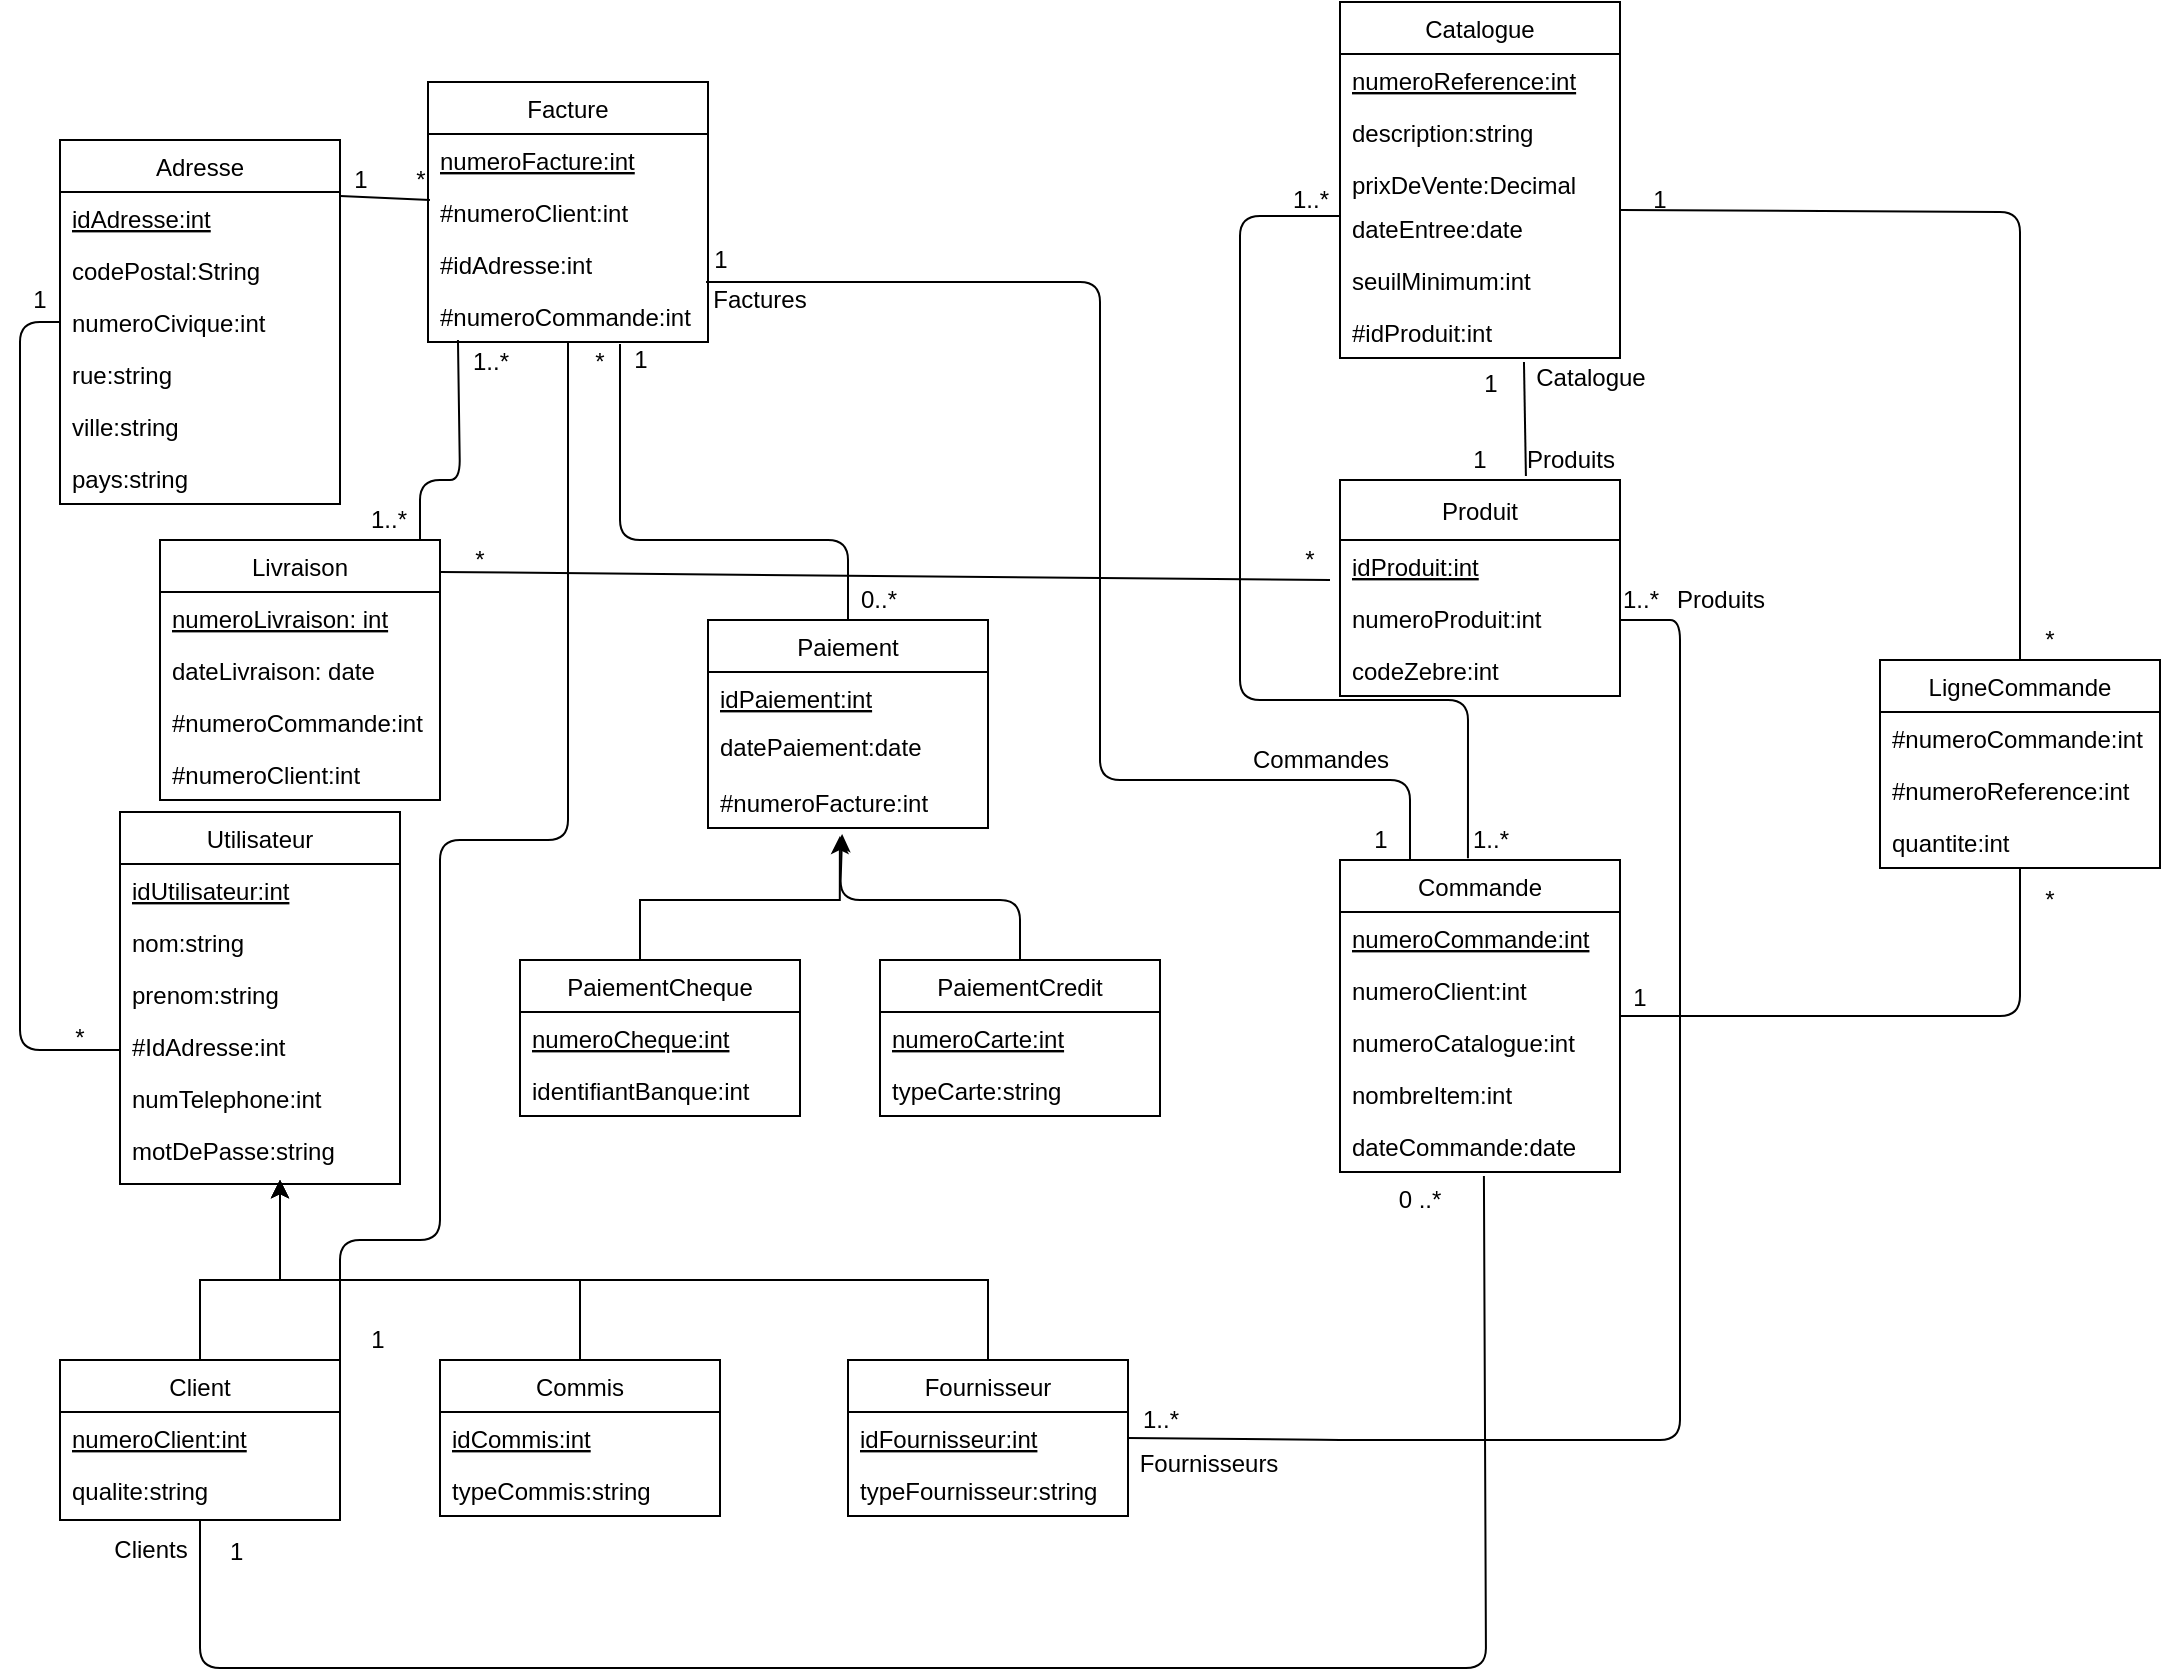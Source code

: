 <mxfile version="13.8.6" type="github">
  <diagram id="-WFBGnnnWQgzMK7iKfiB" name="Page-1">
    <mxGraphModel dx="1865" dy="1721" grid="1" gridSize="10" guides="1" tooltips="1" connect="1" arrows="1" fold="1" page="1" pageScale="1" pageWidth="827" pageHeight="1169" math="0" shadow="0">
      <root>
        <mxCell id="0" />
        <mxCell id="1" parent="0" />
        <mxCell id="ofwU16_Ynwj9aSMwzhrP-48" style="edgeStyle=orthogonalEdgeStyle;rounded=0;orthogonalLoop=1;jettySize=auto;html=1;" parent="1" source="ofwU16_Ynwj9aSMwzhrP-7" edge="1">
          <mxGeometry relative="1" as="geometry">
            <mxPoint x="130" y="400" as="targetPoint" />
            <Array as="points">
              <mxPoint x="90" y="450" />
              <mxPoint x="130" y="450" />
            </Array>
          </mxGeometry>
        </mxCell>
        <mxCell id="ofwU16_Ynwj9aSMwzhrP-7" value="Client" style="swimlane;fontStyle=0;childLayout=stackLayout;horizontal=1;startSize=26;fillColor=none;horizontalStack=0;resizeParent=1;resizeParentMax=0;resizeLast=0;collapsible=1;marginBottom=0;" parent="1" vertex="1">
          <mxGeometry x="20" y="490" width="140" height="80" as="geometry" />
        </mxCell>
        <mxCell id="ofwU16_Ynwj9aSMwzhrP-8" value="numeroClient:int" style="text;strokeColor=none;fillColor=none;align=left;verticalAlign=top;spacingLeft=4;spacingRight=4;overflow=hidden;rotatable=0;points=[[0,0.5],[1,0.5]];portConstraint=eastwest;fontStyle=4" parent="ofwU16_Ynwj9aSMwzhrP-7" vertex="1">
          <mxGeometry y="26" width="140" height="26" as="geometry" />
        </mxCell>
        <mxCell id="ofwU16_Ynwj9aSMwzhrP-9" value="qualite:string" style="text;strokeColor=none;fillColor=none;align=left;verticalAlign=top;spacingLeft=4;spacingRight=4;overflow=hidden;rotatable=0;points=[[0,0.5],[1,0.5]];portConstraint=eastwest;" parent="ofwU16_Ynwj9aSMwzhrP-7" vertex="1">
          <mxGeometry y="52" width="140" height="28" as="geometry" />
        </mxCell>
        <mxCell id="ofwU16_Ynwj9aSMwzhrP-49" style="edgeStyle=orthogonalEdgeStyle;rounded=0;orthogonalLoop=1;jettySize=auto;html=1;" parent="1" edge="1">
          <mxGeometry relative="1" as="geometry">
            <mxPoint x="130" y="400" as="targetPoint" />
            <mxPoint x="300" y="450" as="sourcePoint" />
            <Array as="points">
              <mxPoint x="300" y="450" />
              <mxPoint x="130" y="450" />
            </Array>
          </mxGeometry>
        </mxCell>
        <mxCell id="ofwU16_Ynwj9aSMwzhrP-50" style="edgeStyle=orthogonalEdgeStyle;rounded=0;orthogonalLoop=1;jettySize=auto;html=1;" parent="1" source="ofwU16_Ynwj9aSMwzhrP-44" edge="1">
          <mxGeometry relative="1" as="geometry">
            <mxPoint x="130" y="400" as="targetPoint" />
            <Array as="points">
              <mxPoint x="484" y="450" />
              <mxPoint x="130" y="450" />
            </Array>
          </mxGeometry>
        </mxCell>
        <mxCell id="ofwU16_Ynwj9aSMwzhrP-15" value="Commande" style="swimlane;fontStyle=0;childLayout=stackLayout;horizontal=1;startSize=26;fillColor=none;horizontalStack=0;resizeParent=1;resizeParentMax=0;resizeLast=0;collapsible=1;marginBottom=0;" parent="1" vertex="1">
          <mxGeometry x="660" y="240" width="140" height="156" as="geometry">
            <mxRectangle x="660" y="240" width="90" height="26" as="alternateBounds" />
          </mxGeometry>
        </mxCell>
        <mxCell id="ofwU16_Ynwj9aSMwzhrP-17" value="numeroCommande:int" style="text;strokeColor=none;fillColor=none;align=left;verticalAlign=top;spacingLeft=4;spacingRight=4;overflow=hidden;rotatable=0;points=[[0,0.5],[1,0.5]];portConstraint=eastwest;fontStyle=4" parent="ofwU16_Ynwj9aSMwzhrP-15" vertex="1">
          <mxGeometry y="26" width="140" height="26" as="geometry" />
        </mxCell>
        <mxCell id="ofwU16_Ynwj9aSMwzhrP-16" value="numeroClient:int" style="text;strokeColor=none;fillColor=none;align=left;verticalAlign=top;spacingLeft=4;spacingRight=4;overflow=hidden;rotatable=0;points=[[0,0.5],[1,0.5]];portConstraint=eastwest;" parent="ofwU16_Ynwj9aSMwzhrP-15" vertex="1">
          <mxGeometry y="52" width="140" height="26" as="geometry" />
        </mxCell>
        <mxCell id="ofwU16_Ynwj9aSMwzhrP-18" value="numeroCatalogue:int" style="text;strokeColor=none;fillColor=none;align=left;verticalAlign=top;spacingLeft=4;spacingRight=4;overflow=hidden;rotatable=0;points=[[0,0.5],[1,0.5]];portConstraint=eastwest;" parent="ofwU16_Ynwj9aSMwzhrP-15" vertex="1">
          <mxGeometry y="78" width="140" height="26" as="geometry" />
        </mxCell>
        <mxCell id="Gr1agtvY7iYHn9DsY6er-18" value="nombreItem:int" style="text;strokeColor=none;fillColor=none;align=left;verticalAlign=top;spacingLeft=4;spacingRight=4;overflow=hidden;rotatable=0;points=[[0,0.5],[1,0.5]];portConstraint=eastwest;" parent="ofwU16_Ynwj9aSMwzhrP-15" vertex="1">
          <mxGeometry y="104" width="140" height="26" as="geometry" />
        </mxCell>
        <mxCell id="Gr1agtvY7iYHn9DsY6er-20" value="dateCommande:date" style="text;strokeColor=none;fillColor=none;align=left;verticalAlign=top;spacingLeft=4;spacingRight=4;overflow=hidden;rotatable=0;points=[[0,0.5],[1,0.5]];portConstraint=eastwest;" parent="ofwU16_Ynwj9aSMwzhrP-15" vertex="1">
          <mxGeometry y="130" width="140" height="26" as="geometry" />
        </mxCell>
        <mxCell id="ofwU16_Ynwj9aSMwzhrP-64" value="Paiement" style="swimlane;fontStyle=0;childLayout=stackLayout;horizontal=1;startSize=26;fillColor=none;horizontalStack=0;resizeParent=1;resizeParentMax=0;resizeLast=0;collapsible=1;marginBottom=0;" parent="1" vertex="1">
          <mxGeometry x="344" y="120" width="140" height="104" as="geometry" />
        </mxCell>
        <mxCell id="ofwU16_Ynwj9aSMwzhrP-66" value="idPaiement:int" style="text;strokeColor=none;fillColor=none;align=left;verticalAlign=top;spacingLeft=4;spacingRight=4;overflow=hidden;rotatable=0;points=[[0,0.5],[1,0.5]];portConstraint=eastwest;fontStyle=4" parent="ofwU16_Ynwj9aSMwzhrP-64" vertex="1">
          <mxGeometry y="26" width="140" height="24" as="geometry" />
        </mxCell>
        <mxCell id="ofwU16_Ynwj9aSMwzhrP-65" value="datePaiement:date" style="text;strokeColor=none;fillColor=none;align=left;verticalAlign=top;spacingLeft=4;spacingRight=4;overflow=hidden;rotatable=0;points=[[0,0.5],[1,0.5]];portConstraint=eastwest;" parent="ofwU16_Ynwj9aSMwzhrP-64" vertex="1">
          <mxGeometry y="50" width="140" height="28" as="geometry" />
        </mxCell>
        <mxCell id="ofwU16_Ynwj9aSMwzhrP-67" value="#numeroFacture:int" style="text;strokeColor=none;fillColor=none;align=left;verticalAlign=top;spacingLeft=4;spacingRight=4;overflow=hidden;rotatable=0;points=[[0,0.5],[1,0.5]];portConstraint=eastwest;" parent="ofwU16_Ynwj9aSMwzhrP-64" vertex="1">
          <mxGeometry y="78" width="140" height="26" as="geometry" />
        </mxCell>
        <mxCell id="ofwU16_Ynwj9aSMwzhrP-101" value="PaiementCredit" style="swimlane;fontStyle=0;childLayout=stackLayout;horizontal=1;startSize=26;fillColor=none;horizontalStack=0;resizeParent=1;resizeParentMax=0;resizeLast=0;collapsible=1;marginBottom=0;" parent="1" vertex="1">
          <mxGeometry x="430" y="290" width="140" height="78" as="geometry" />
        </mxCell>
        <mxCell id="ofwU16_Ynwj9aSMwzhrP-103" value="numeroCarte:int" style="text;strokeColor=none;fillColor=none;align=left;verticalAlign=top;spacingLeft=4;spacingRight=4;overflow=hidden;rotatable=0;points=[[0,0.5],[1,0.5]];portConstraint=eastwest;fontStyle=4" parent="ofwU16_Ynwj9aSMwzhrP-101" vertex="1">
          <mxGeometry y="26" width="140" height="26" as="geometry" />
        </mxCell>
        <mxCell id="ofwU16_Ynwj9aSMwzhrP-102" value="typeCarte:string" style="text;strokeColor=none;fillColor=none;align=left;verticalAlign=top;spacingLeft=4;spacingRight=4;overflow=hidden;rotatable=0;points=[[0,0.5],[1,0.5]];portConstraint=eastwest;" parent="ofwU16_Ynwj9aSMwzhrP-101" vertex="1">
          <mxGeometry y="52" width="140" height="26" as="geometry" />
        </mxCell>
        <mxCell id="ofwU16_Ynwj9aSMwzhrP-105" style="edgeStyle=orthogonalEdgeStyle;rounded=0;orthogonalLoop=1;jettySize=auto;html=1;entryX=0.471;entryY=1.154;entryDx=0;entryDy=0;entryPerimeter=0;" parent="1" source="ofwU16_Ynwj9aSMwzhrP-97" target="ofwU16_Ynwj9aSMwzhrP-67" edge="1">
          <mxGeometry relative="1" as="geometry">
            <mxPoint x="410" y="250" as="targetPoint" />
            <Array as="points">
              <mxPoint x="310" y="260" />
              <mxPoint x="410" y="260" />
            </Array>
          </mxGeometry>
        </mxCell>
        <mxCell id="ofwU16_Ynwj9aSMwzhrP-97" value="PaiementCheque" style="swimlane;fontStyle=0;childLayout=stackLayout;horizontal=1;startSize=26;fillColor=none;horizontalStack=0;resizeParent=1;resizeParentMax=0;resizeLast=0;collapsible=1;marginBottom=0;" parent="1" vertex="1">
          <mxGeometry x="250" y="290" width="140" height="78" as="geometry" />
        </mxCell>
        <mxCell id="ofwU16_Ynwj9aSMwzhrP-98" value="numeroCheque:int" style="text;strokeColor=none;fillColor=none;align=left;verticalAlign=top;spacingLeft=4;spacingRight=4;overflow=hidden;rotatable=0;points=[[0,0.5],[1,0.5]];portConstraint=eastwest;fontStyle=4" parent="ofwU16_Ynwj9aSMwzhrP-97" vertex="1">
          <mxGeometry y="26" width="140" height="26" as="geometry" />
        </mxCell>
        <mxCell id="ofwU16_Ynwj9aSMwzhrP-99" value="identifiantBanque:int" style="text;strokeColor=none;fillColor=none;align=left;verticalAlign=top;spacingLeft=4;spacingRight=4;overflow=hidden;rotatable=0;points=[[0,0.5],[1,0.5]];portConstraint=eastwest;" parent="ofwU16_Ynwj9aSMwzhrP-97" vertex="1">
          <mxGeometry y="52" width="140" height="26" as="geometry" />
        </mxCell>
        <mxCell id="ofwU16_Ynwj9aSMwzhrP-56" value="Produit" style="swimlane;fontStyle=0;childLayout=stackLayout;horizontal=1;startSize=30;fillColor=none;horizontalStack=0;resizeParent=1;resizeParentMax=0;resizeLast=0;collapsible=1;marginBottom=0;" parent="1" vertex="1">
          <mxGeometry x="660" y="50" width="140" height="108" as="geometry" />
        </mxCell>
        <mxCell id="ofwU16_Ynwj9aSMwzhrP-57" value="idProduit:int" style="text;strokeColor=none;fillColor=none;align=left;verticalAlign=top;spacingLeft=4;spacingRight=4;overflow=hidden;rotatable=0;points=[[0,0.5],[1,0.5]];portConstraint=eastwest;fontStyle=4" parent="ofwU16_Ynwj9aSMwzhrP-56" vertex="1">
          <mxGeometry y="30" width="140" height="26" as="geometry" />
        </mxCell>
        <mxCell id="o2LuCOTV2BeypVongOD1-28" value="numeroProduit:int" style="text;strokeColor=none;fillColor=none;align=left;verticalAlign=top;spacingLeft=4;spacingRight=4;overflow=hidden;rotatable=0;points=[[0,0.5],[1,0.5]];portConstraint=eastwest;" parent="ofwU16_Ynwj9aSMwzhrP-56" vertex="1">
          <mxGeometry y="56" width="140" height="26" as="geometry" />
        </mxCell>
        <mxCell id="o2LuCOTV2BeypVongOD1-29" value="codeZebre:int" style="text;strokeColor=none;fillColor=none;align=left;verticalAlign=top;spacingLeft=4;spacingRight=4;overflow=hidden;rotatable=0;points=[[0,0.5],[1,0.5]];portConstraint=eastwest;" parent="ofwU16_Ynwj9aSMwzhrP-56" vertex="1">
          <mxGeometry y="82" width="140" height="26" as="geometry" />
        </mxCell>
        <mxCell id="ofwU16_Ynwj9aSMwzhrP-117" style="edgeStyle=orthogonalEdgeStyle;rounded=0;orthogonalLoop=1;jettySize=auto;html=1;" parent="1" source="ofwU16_Ynwj9aSMwzhrP-113" edge="1">
          <mxGeometry relative="1" as="geometry">
            <mxPoint x="130" y="400" as="targetPoint" />
            <Array as="points">
              <mxPoint x="280" y="450" />
              <mxPoint x="130" y="450" />
            </Array>
          </mxGeometry>
        </mxCell>
        <mxCell id="ofwU16_Ynwj9aSMwzhrP-113" value="Commis" style="swimlane;fontStyle=0;childLayout=stackLayout;horizontal=1;startSize=26;fillColor=none;horizontalStack=0;resizeParent=1;resizeParentMax=0;resizeLast=0;collapsible=1;marginBottom=0;" parent="1" vertex="1">
          <mxGeometry x="210" y="490" width="140" height="78" as="geometry" />
        </mxCell>
        <mxCell id="ofwU16_Ynwj9aSMwzhrP-114" value="idCommis:int" style="text;strokeColor=none;fillColor=none;align=left;verticalAlign=top;spacingLeft=4;spacingRight=4;overflow=hidden;rotatable=0;points=[[0,0.5],[1,0.5]];portConstraint=eastwest;fontStyle=4" parent="ofwU16_Ynwj9aSMwzhrP-113" vertex="1">
          <mxGeometry y="26" width="140" height="26" as="geometry" />
        </mxCell>
        <mxCell id="7dNQmNft2B90DyA9b-dP-1" value="typeCommis:string" style="text;strokeColor=none;fillColor=none;align=left;verticalAlign=top;spacingLeft=4;spacingRight=4;overflow=hidden;rotatable=0;points=[[0,0.5],[1,0.5]];portConstraint=eastwest;fontStyle=0" parent="ofwU16_Ynwj9aSMwzhrP-113" vertex="1">
          <mxGeometry y="52" width="140" height="26" as="geometry" />
        </mxCell>
        <mxCell id="ofwU16_Ynwj9aSMwzhrP-44" value="Fournisseur" style="swimlane;fontStyle=0;childLayout=stackLayout;horizontal=1;startSize=26;fillColor=none;horizontalStack=0;resizeParent=1;resizeParentMax=0;resizeLast=0;collapsible=1;marginBottom=0;" parent="1" vertex="1">
          <mxGeometry x="414" y="490" width="140" height="78" as="geometry" />
        </mxCell>
        <mxCell id="ofwU16_Ynwj9aSMwzhrP-45" value="idFournisseur:int" style="text;strokeColor=none;fillColor=none;align=left;verticalAlign=top;spacingLeft=4;spacingRight=4;overflow=hidden;rotatable=0;points=[[0,0.5],[1,0.5]];portConstraint=eastwest;fontStyle=4" parent="ofwU16_Ynwj9aSMwzhrP-44" vertex="1">
          <mxGeometry y="26" width="140" height="26" as="geometry" />
        </mxCell>
        <mxCell id="o2LuCOTV2BeypVongOD1-26" value="typeFournisseur:string" style="text;strokeColor=none;fillColor=none;align=left;verticalAlign=top;spacingLeft=4;spacingRight=4;overflow=hidden;rotatable=0;points=[[0,0.5],[1,0.5]];portConstraint=eastwest;" parent="ofwU16_Ynwj9aSMwzhrP-44" vertex="1">
          <mxGeometry y="52" width="140" height="26" as="geometry" />
        </mxCell>
        <mxCell id="rAI75n9Z4h5dTgj64wWs-2" value="" style="endArrow=none;html=1;exitX=0.514;exitY=1.077;exitDx=0;exitDy=0;exitPerimeter=0;" parent="1" source="Gr1agtvY7iYHn9DsY6er-20" target="ofwU16_Ynwj9aSMwzhrP-7" edge="1">
          <mxGeometry width="50" height="50" relative="1" as="geometry">
            <mxPoint x="733" y="420" as="sourcePoint" />
            <mxPoint x="90" y="594" as="targetPoint" />
            <Array as="points">
              <mxPoint x="733" y="644" />
              <mxPoint x="410" y="644" />
              <mxPoint x="90" y="644" />
            </Array>
          </mxGeometry>
        </mxCell>
        <mxCell id="rAI75n9Z4h5dTgj64wWs-3" value="" style="endArrow=none;html=1;entryX=0.5;entryY=0;entryDx=0;entryDy=0;" parent="1" target="ofwU16_Ynwj9aSMwzhrP-64" edge="1">
          <mxGeometry width="50" height="50" relative="1" as="geometry">
            <mxPoint x="300" y="-18" as="sourcePoint" />
            <mxPoint x="440" y="190" as="targetPoint" />
            <Array as="points">
              <mxPoint x="300" />
              <mxPoint x="300" y="80" />
              <mxPoint x="414" y="80" />
            </Array>
          </mxGeometry>
        </mxCell>
        <mxCell id="Gr1agtvY7iYHn9DsY6er-11" value="" style="endArrow=none;html=1;entryX=0.107;entryY=0.962;entryDx=0;entryDy=0;entryPerimeter=0;" parent="1" target="Gr1agtvY7iYHn9DsY6er-30" edge="1">
          <mxGeometry width="50" height="50" relative="1" as="geometry">
            <mxPoint x="200" y="80" as="sourcePoint" />
            <mxPoint x="266" y="-18" as="targetPoint" />
            <Array as="points">
              <mxPoint x="200" y="50" />
              <mxPoint x="220" y="50" />
            </Array>
          </mxGeometry>
        </mxCell>
        <mxCell id="Gr1agtvY7iYHn9DsY6er-12" value="" style="endArrow=none;html=1;exitX=1.001;exitY=0.154;exitDx=0;exitDy=0;exitPerimeter=0;entryX=0.007;entryY=0.269;entryDx=0;entryDy=0;entryPerimeter=0;" parent="1" source="Gr1agtvY7iYHn9DsY6er-5" target="ofwU16_Ynwj9aSMwzhrP-78" edge="1">
          <mxGeometry width="50" height="50" relative="1" as="geometry">
            <mxPoint x="370" y="120" as="sourcePoint" />
            <mxPoint x="210" y="-92" as="targetPoint" />
            <Array as="points" />
          </mxGeometry>
        </mxCell>
        <mxCell id="Gr1agtvY7iYHn9DsY6er-13" value="" style="endArrow=none;html=1;entryX=0.25;entryY=0;entryDx=0;entryDy=0;exitX=0.993;exitY=0.846;exitDx=0;exitDy=0;exitPerimeter=0;" parent="1" target="ofwU16_Ynwj9aSMwzhrP-15" edge="1">
          <mxGeometry width="50" height="50" relative="1" as="geometry">
            <mxPoint x="343.02" y="-49.004" as="sourcePoint" />
            <mxPoint x="510" y="140" as="targetPoint" />
            <Array as="points">
              <mxPoint x="450" y="-49" />
              <mxPoint x="440" y="-49" />
              <mxPoint x="540" y="-49" />
              <mxPoint x="540" y="80" />
              <mxPoint x="540" y="200" />
              <mxPoint x="695" y="200" />
            </Array>
          </mxGeometry>
        </mxCell>
        <mxCell id="ofwU16_Ynwj9aSMwzhrP-68" value="Catalogue" style="swimlane;fontStyle=0;childLayout=stackLayout;horizontal=1;startSize=26;fillColor=none;horizontalStack=0;resizeParent=1;resizeParentMax=0;resizeLast=0;collapsible=1;marginBottom=0;" parent="1" vertex="1">
          <mxGeometry x="660" y="-189" width="140" height="178" as="geometry" />
        </mxCell>
        <mxCell id="ofwU16_Ynwj9aSMwzhrP-69" value="numeroReference:int" style="text;strokeColor=none;fillColor=none;align=left;verticalAlign=top;spacingLeft=4;spacingRight=4;overflow=hidden;rotatable=0;points=[[0,0.5],[1,0.5]];portConstraint=eastwest;fontStyle=4" parent="ofwU16_Ynwj9aSMwzhrP-68" vertex="1">
          <mxGeometry y="26" width="140" height="26" as="geometry" />
        </mxCell>
        <mxCell id="ofwU16_Ynwj9aSMwzhrP-70" value="description:string" style="text;strokeColor=none;fillColor=none;align=left;verticalAlign=top;spacingLeft=4;spacingRight=4;overflow=hidden;rotatable=0;points=[[0,0.5],[1,0.5]];portConstraint=eastwest;" parent="ofwU16_Ynwj9aSMwzhrP-68" vertex="1">
          <mxGeometry y="52" width="140" height="26" as="geometry" />
        </mxCell>
        <mxCell id="ofwU16_Ynwj9aSMwzhrP-71" value="prixDeVente:Decimal" style="text;strokeColor=none;fillColor=none;align=left;verticalAlign=top;spacingLeft=4;spacingRight=4;overflow=hidden;rotatable=0;points=[[0,0.5],[1,0.5]];portConstraint=eastwest;" parent="ofwU16_Ynwj9aSMwzhrP-68" vertex="1">
          <mxGeometry y="78" width="140" height="22" as="geometry" />
        </mxCell>
        <mxCell id="Gr1agtvY7iYHn9DsY6er-14" value="dateEntree:date" style="text;strokeColor=none;fillColor=none;align=left;verticalAlign=top;spacingLeft=4;spacingRight=4;overflow=hidden;rotatable=0;points=[[0,0.5],[1,0.5]];portConstraint=eastwest;" parent="ofwU16_Ynwj9aSMwzhrP-68" vertex="1">
          <mxGeometry y="100" width="140" height="26" as="geometry" />
        </mxCell>
        <mxCell id="Gr1agtvY7iYHn9DsY6er-15" value="seuilMinimum:int" style="text;strokeColor=none;fillColor=none;align=left;verticalAlign=top;spacingLeft=4;spacingRight=4;overflow=hidden;rotatable=0;points=[[0,0.5],[1,0.5]];portConstraint=eastwest;" parent="ofwU16_Ynwj9aSMwzhrP-68" vertex="1">
          <mxGeometry y="126" width="140" height="26" as="geometry" />
        </mxCell>
        <mxCell id="o2LuCOTV2BeypVongOD1-27" value="#idProduit:int" style="text;strokeColor=none;fillColor=none;align=left;verticalAlign=top;spacingLeft=4;spacingRight=4;overflow=hidden;rotatable=0;points=[[0,0.5],[1,0.5]];portConstraint=eastwest;" parent="ofwU16_Ynwj9aSMwzhrP-68" vertex="1">
          <mxGeometry y="152" width="140" height="26" as="geometry" />
        </mxCell>
        <mxCell id="ofwU16_Ynwj9aSMwzhrP-2" value="Utilisateur" style="swimlane;fontStyle=0;childLayout=stackLayout;horizontal=1;startSize=26;fillColor=none;horizontalStack=0;resizeParent=1;resizeParentMax=0;resizeLast=0;collapsible=1;marginBottom=0;" parent="1" vertex="1">
          <mxGeometry x="50" y="216" width="140" height="186" as="geometry" />
        </mxCell>
        <mxCell id="o2LuCOTV2BeypVongOD1-25" value="idUtilisateur:int" style="text;strokeColor=none;fillColor=none;align=left;verticalAlign=top;spacingLeft=4;spacingRight=4;overflow=hidden;rotatable=0;points=[[0,0.5],[1,0.5]];portConstraint=eastwest;fontStyle=4" parent="ofwU16_Ynwj9aSMwzhrP-2" vertex="1">
          <mxGeometry y="26" width="140" height="26" as="geometry" />
        </mxCell>
        <mxCell id="ofwU16_Ynwj9aSMwzhrP-3" value="nom:string" style="text;strokeColor=none;fillColor=none;align=left;verticalAlign=top;spacingLeft=4;spacingRight=4;overflow=hidden;rotatable=0;points=[[0,0.5],[1,0.5]];portConstraint=eastwest;" parent="ofwU16_Ynwj9aSMwzhrP-2" vertex="1">
          <mxGeometry y="52" width="140" height="26" as="geometry" />
        </mxCell>
        <mxCell id="ofwU16_Ynwj9aSMwzhrP-4" value="prenom:string" style="text;strokeColor=none;fillColor=none;align=left;verticalAlign=top;spacingLeft=4;spacingRight=4;overflow=hidden;rotatable=0;points=[[0,0.5],[1,0.5]];portConstraint=eastwest;" parent="ofwU16_Ynwj9aSMwzhrP-2" vertex="1">
          <mxGeometry y="78" width="140" height="26" as="geometry" />
        </mxCell>
        <mxCell id="ofwU16_Ynwj9aSMwzhrP-5" value="#IdAdresse:int" style="text;strokeColor=none;fillColor=none;align=left;verticalAlign=top;spacingLeft=4;spacingRight=4;overflow=hidden;rotatable=0;points=[[0,0.5],[1,0.5]];portConstraint=eastwest;" parent="ofwU16_Ynwj9aSMwzhrP-2" vertex="1">
          <mxGeometry y="104" width="140" height="26" as="geometry" />
        </mxCell>
        <mxCell id="Gr1agtvY7iYHn9DsY6er-16" value="numTelephone:int" style="text;strokeColor=none;fillColor=none;align=left;verticalAlign=top;spacingLeft=4;spacingRight=4;overflow=hidden;rotatable=0;points=[[0,0.5],[1,0.5]];portConstraint=eastwest;" parent="ofwU16_Ynwj9aSMwzhrP-2" vertex="1">
          <mxGeometry y="130" width="140" height="26" as="geometry" />
        </mxCell>
        <mxCell id="Gr1agtvY7iYHn9DsY6er-17" value="motDePasse:string" style="text;strokeColor=none;fillColor=none;align=left;verticalAlign=top;spacingLeft=4;spacingRight=4;overflow=hidden;rotatable=0;points=[[0,0.5],[1,0.5]];portConstraint=eastwest;" parent="ofwU16_Ynwj9aSMwzhrP-2" vertex="1">
          <mxGeometry y="156" width="140" height="30" as="geometry" />
        </mxCell>
        <mxCell id="Gr1agtvY7iYHn9DsY6er-21" value="" style="endArrow=none;html=1;exitX=0.664;exitY=-0.019;exitDx=0;exitDy=0;exitPerimeter=0;entryX=0.657;entryY=1.077;entryDx=0;entryDy=0;entryPerimeter=0;" parent="1" source="ofwU16_Ynwj9aSMwzhrP-56" target="o2LuCOTV2BeypVongOD1-27" edge="1">
          <mxGeometry width="50" height="50" relative="1" as="geometry">
            <mxPoint x="480" y="140" as="sourcePoint" />
            <mxPoint x="752" y="10" as="targetPoint" />
          </mxGeometry>
        </mxCell>
        <mxCell id="ofwU16_Ynwj9aSMwzhrP-76" value="Facture" style="swimlane;fontStyle=0;childLayout=stackLayout;horizontal=1;startSize=26;fillColor=none;horizontalStack=0;resizeParent=1;resizeParentMax=0;resizeLast=0;collapsible=1;marginBottom=0;" parent="1" vertex="1">
          <mxGeometry x="204" y="-149" width="140" height="130" as="geometry" />
        </mxCell>
        <mxCell id="o2LuCOTV2BeypVongOD1-41" value="numeroFacture:int" style="text;strokeColor=none;fillColor=none;align=left;verticalAlign=top;spacingLeft=4;spacingRight=4;overflow=hidden;rotatable=0;points=[[0,0.5],[1,0.5]];portConstraint=eastwest;fontStyle=4" parent="ofwU16_Ynwj9aSMwzhrP-76" vertex="1">
          <mxGeometry y="26" width="140" height="26" as="geometry" />
        </mxCell>
        <mxCell id="ofwU16_Ynwj9aSMwzhrP-78" value="#numeroClient:int" style="text;strokeColor=none;fillColor=none;align=left;verticalAlign=top;spacingLeft=4;spacingRight=4;overflow=hidden;rotatable=0;points=[[0,0.5],[1,0.5]];portConstraint=eastwest;" parent="ofwU16_Ynwj9aSMwzhrP-76" vertex="1">
          <mxGeometry y="52" width="140" height="26" as="geometry" />
        </mxCell>
        <mxCell id="Gr1agtvY7iYHn9DsY6er-22" value="#idAdresse:int" style="text;strokeColor=none;fillColor=none;align=left;verticalAlign=top;spacingLeft=4;spacingRight=4;overflow=hidden;rotatable=0;points=[[0,0.5],[1,0.5]];portConstraint=eastwest;" parent="ofwU16_Ynwj9aSMwzhrP-76" vertex="1">
          <mxGeometry y="78" width="140" height="26" as="geometry" />
        </mxCell>
        <mxCell id="Gr1agtvY7iYHn9DsY6er-30" value="#numeroCommande:int" style="text;strokeColor=none;fillColor=none;align=left;verticalAlign=top;spacingLeft=4;spacingRight=4;overflow=hidden;rotatable=0;points=[[0,0.5],[1,0.5]];portConstraint=eastwest;" parent="ofwU16_Ynwj9aSMwzhrP-76" vertex="1">
          <mxGeometry y="104" width="140" height="26" as="geometry" />
        </mxCell>
        <mxCell id="ofwU16_Ynwj9aSMwzhrP-60" value="Livraison" style="swimlane;fontStyle=0;childLayout=stackLayout;horizontal=1;startSize=26;fillColor=none;horizontalStack=0;resizeParent=1;resizeParentMax=0;resizeLast=0;collapsible=1;marginBottom=0;" parent="1" vertex="1">
          <mxGeometry x="70" y="80" width="140" height="130" as="geometry" />
        </mxCell>
        <mxCell id="ofwU16_Ynwj9aSMwzhrP-61" value="numeroLivraison: int" style="text;strokeColor=none;fillColor=none;align=left;verticalAlign=top;spacingLeft=4;spacingRight=4;overflow=hidden;rotatable=0;points=[[0,0.5],[1,0.5]];portConstraint=eastwest;fontStyle=4" parent="ofwU16_Ynwj9aSMwzhrP-60" vertex="1">
          <mxGeometry y="26" width="140" height="26" as="geometry" />
        </mxCell>
        <mxCell id="ofwU16_Ynwj9aSMwzhrP-62" value="dateLivraison: date" style="text;strokeColor=none;fillColor=none;align=left;verticalAlign=top;spacingLeft=4;spacingRight=4;overflow=hidden;rotatable=0;points=[[0,0.5],[1,0.5]];portConstraint=eastwest;" parent="ofwU16_Ynwj9aSMwzhrP-60" vertex="1">
          <mxGeometry y="52" width="140" height="26" as="geometry" />
        </mxCell>
        <mxCell id="Gr1agtvY7iYHn9DsY6er-23" value="#numeroCommande:int" style="text;strokeColor=none;fillColor=none;align=left;verticalAlign=top;spacingLeft=4;spacingRight=4;overflow=hidden;rotatable=0;points=[[0,0.5],[1,0.5]];portConstraint=eastwest;" parent="ofwU16_Ynwj9aSMwzhrP-60" vertex="1">
          <mxGeometry y="78" width="140" height="26" as="geometry" />
        </mxCell>
        <mxCell id="ofwU16_Ynwj9aSMwzhrP-63" value="#numeroClient:int" style="text;strokeColor=none;fillColor=none;align=left;verticalAlign=top;spacingLeft=4;spacingRight=4;overflow=hidden;rotatable=0;points=[[0,0.5],[1,0.5]];portConstraint=eastwest;" parent="ofwU16_Ynwj9aSMwzhrP-60" vertex="1">
          <mxGeometry y="104" width="140" height="26" as="geometry" />
        </mxCell>
        <mxCell id="Gr1agtvY7iYHn9DsY6er-5" value="Adresse" style="swimlane;fontStyle=0;childLayout=stackLayout;horizontal=1;startSize=26;fillColor=none;horizontalStack=0;resizeParent=1;resizeParentMax=0;resizeLast=0;collapsible=1;marginBottom=0;" parent="1" vertex="1">
          <mxGeometry x="20" y="-120" width="140" height="182" as="geometry" />
        </mxCell>
        <mxCell id="Gr1agtvY7iYHn9DsY6er-6" value="idAdresse:int" style="text;strokeColor=none;fillColor=none;align=left;verticalAlign=top;spacingLeft=4;spacingRight=4;overflow=hidden;rotatable=0;points=[[0,0.5],[1,0.5]];portConstraint=eastwest;fontStyle=4" parent="Gr1agtvY7iYHn9DsY6er-5" vertex="1">
          <mxGeometry y="26" width="140" height="26" as="geometry" />
        </mxCell>
        <mxCell id="Gr1agtvY7iYHn9DsY6er-7" value="codePostal:String" style="text;strokeColor=none;fillColor=none;align=left;verticalAlign=top;spacingLeft=4;spacingRight=4;overflow=hidden;rotatable=0;points=[[0,0.5],[1,0.5]];portConstraint=eastwest;" parent="Gr1agtvY7iYHn9DsY6er-5" vertex="1">
          <mxGeometry y="52" width="140" height="26" as="geometry" />
        </mxCell>
        <mxCell id="Gr1agtvY7iYHn9DsY6er-8" value="numeroCivique:int" style="text;strokeColor=none;fillColor=none;align=left;verticalAlign=top;spacingLeft=4;spacingRight=4;overflow=hidden;rotatable=0;points=[[0,0.5],[1,0.5]];portConstraint=eastwest;" parent="Gr1agtvY7iYHn9DsY6er-5" vertex="1">
          <mxGeometry y="78" width="140" height="26" as="geometry" />
        </mxCell>
        <mxCell id="Gr1agtvY7iYHn9DsY6er-24" value="rue:string" style="text;strokeColor=none;fillColor=none;align=left;verticalAlign=top;spacingLeft=4;spacingRight=4;overflow=hidden;rotatable=0;points=[[0,0.5],[1,0.5]];portConstraint=eastwest;" parent="Gr1agtvY7iYHn9DsY6er-5" vertex="1">
          <mxGeometry y="104" width="140" height="26" as="geometry" />
        </mxCell>
        <mxCell id="Gr1agtvY7iYHn9DsY6er-27" value="ville:string" style="text;strokeColor=none;fillColor=none;align=left;verticalAlign=top;spacingLeft=4;spacingRight=4;overflow=hidden;rotatable=0;points=[[0,0.5],[1,0.5]];portConstraint=eastwest;" parent="Gr1agtvY7iYHn9DsY6er-5" vertex="1">
          <mxGeometry y="130" width="140" height="26" as="geometry" />
        </mxCell>
        <mxCell id="Gr1agtvY7iYHn9DsY6er-28" value="pays:string" style="text;strokeColor=none;fillColor=none;align=left;verticalAlign=top;spacingLeft=4;spacingRight=4;overflow=hidden;rotatable=0;points=[[0,0.5],[1,0.5]];portConstraint=eastwest;" parent="Gr1agtvY7iYHn9DsY6er-5" vertex="1">
          <mxGeometry y="156" width="140" height="26" as="geometry" />
        </mxCell>
        <mxCell id="Gr1agtvY7iYHn9DsY6er-29" value="" style="endArrow=none;html=1;exitX=1;exitY=0.5;exitDx=0;exitDy=0;" parent="1" source="ofwU16_Ynwj9aSMwzhrP-45" edge="1">
          <mxGeometry width="50" height="50" relative="1" as="geometry">
            <mxPoint x="530" y="400" as="sourcePoint" />
            <mxPoint x="800" y="120" as="targetPoint" />
            <Array as="points">
              <mxPoint x="660" y="530" />
              <mxPoint x="830" y="530" />
              <mxPoint x="830" y="120" />
              <mxPoint x="820" y="120" />
            </Array>
          </mxGeometry>
        </mxCell>
        <mxCell id="Gr1agtvY7iYHn9DsY6er-31" value="" style="endArrow=none;html=1;entryX=1;entryY=0.9;entryDx=0;entryDy=0;entryPerimeter=0;exitX=0.457;exitY=-0.006;exitDx=0;exitDy=0;exitPerimeter=0;" parent="1" source="ofwU16_Ynwj9aSMwzhrP-15" target="Gr1agtvY7iYHn9DsY6er-48" edge="1">
          <mxGeometry width="50" height="50" relative="1" as="geometry">
            <mxPoint x="344" y="-81" as="sourcePoint" />
            <mxPoint x="657" y="-81" as="targetPoint" />
            <Array as="points">
              <mxPoint x="724" y="160" />
              <mxPoint x="610" y="160" />
              <mxPoint x="610" y="-82" />
            </Array>
          </mxGeometry>
        </mxCell>
        <mxCell id="Gr1agtvY7iYHn9DsY6er-40" value="1&amp;nbsp;" style="text;html=1;strokeColor=none;fillColor=none;align=center;verticalAlign=middle;whiteSpace=wrap;rounded=0;" parent="1" vertex="1">
          <mxGeometry x="90" y="576" width="40" height="20" as="geometry" />
        </mxCell>
        <mxCell id="Gr1agtvY7iYHn9DsY6er-43" value="0 ..*" style="text;html=1;strokeColor=none;fillColor=none;align=center;verticalAlign=middle;whiteSpace=wrap;rounded=0;" parent="1" vertex="1">
          <mxGeometry x="680" y="400" width="40" height="20" as="geometry" />
        </mxCell>
        <mxCell id="Gr1agtvY7iYHn9DsY6er-44" value="1" style="text;html=1;strokeColor=none;fillColor=none;align=center;verticalAlign=middle;whiteSpace=wrap;rounded=0;" parent="1" vertex="1">
          <mxGeometry x="710" y="30" width="40" height="20" as="geometry" />
        </mxCell>
        <mxCell id="Gr1agtvY7iYHn9DsY6er-45" value="1" style="text;html=1;align=center;verticalAlign=middle;resizable=0;points=[];autosize=1;" parent="1" vertex="1">
          <mxGeometry x="725" y="-8" width="20" height="20" as="geometry" />
        </mxCell>
        <mxCell id="Gr1agtvY7iYHn9DsY6er-47" value="1..*" style="text;html=1;align=center;verticalAlign=middle;resizable=0;points=[];autosize=1;" parent="1" vertex="1">
          <mxGeometry x="720" y="220" width="30" height="20" as="geometry" />
        </mxCell>
        <mxCell id="Gr1agtvY7iYHn9DsY6er-48" value="1..*" style="text;html=1;align=center;verticalAlign=middle;resizable=0;points=[];autosize=1;" parent="1" vertex="1">
          <mxGeometry x="630" y="-100" width="30" height="20" as="geometry" />
        </mxCell>
        <mxCell id="Gr1agtvY7iYHn9DsY6er-49" value="*" style="text;html=1;align=center;verticalAlign=middle;resizable=0;points=[];autosize=1;" parent="1" vertex="1">
          <mxGeometry x="190" y="-110" width="20" height="20" as="geometry" />
        </mxCell>
        <mxCell id="Gr1agtvY7iYHn9DsY6er-50" value="1" style="text;html=1;align=center;verticalAlign=middle;resizable=0;points=[];autosize=1;" parent="1" vertex="1">
          <mxGeometry x="160" y="-110" width="20" height="20" as="geometry" />
        </mxCell>
        <mxCell id="Gr1agtvY7iYHn9DsY6er-51" value="1" style="text;html=1;align=center;verticalAlign=middle;resizable=0;points=[];autosize=1;" parent="1" vertex="1">
          <mxGeometry x="300" y="-20" width="20" height="20" as="geometry" />
        </mxCell>
        <mxCell id="Gr1agtvY7iYHn9DsY6er-52" value="0..*" style="text;html=1;align=center;verticalAlign=middle;resizable=0;points=[];autosize=1;" parent="1" vertex="1">
          <mxGeometry x="414" y="100" width="30" height="20" as="geometry" />
        </mxCell>
        <mxCell id="Gr1agtvY7iYHn9DsY6er-53" value="1" style="text;html=1;align=center;verticalAlign=middle;resizable=0;points=[];autosize=1;" parent="1" vertex="1">
          <mxGeometry x="340" y="-70" width="20" height="20" as="geometry" />
        </mxCell>
        <mxCell id="Gr1agtvY7iYHn9DsY6er-54" value="1" style="text;html=1;align=center;verticalAlign=middle;resizable=0;points=[];autosize=1;" parent="1" vertex="1">
          <mxGeometry x="670" y="220" width="20" height="20" as="geometry" />
        </mxCell>
        <mxCell id="Gr1agtvY7iYHn9DsY6er-55" value="1..*" style="text;html=1;align=center;verticalAlign=middle;resizable=0;points=[];autosize=1;" parent="1" vertex="1">
          <mxGeometry x="220" y="-19" width="30" height="20" as="geometry" />
        </mxCell>
        <mxCell id="Gr1agtvY7iYHn9DsY6er-56" value="1..*" style="text;html=1;align=center;verticalAlign=middle;resizable=0;points=[];autosize=1;" parent="1" vertex="1">
          <mxGeometry x="169" y="60" width="30" height="20" as="geometry" />
        </mxCell>
        <mxCell id="Gr1agtvY7iYHn9DsY6er-57" value="1..*" style="text;html=1;align=center;verticalAlign=middle;resizable=0;points=[];autosize=1;" parent="1" vertex="1">
          <mxGeometry x="555" y="510" width="30" height="20" as="geometry" />
        </mxCell>
        <mxCell id="Gr1agtvY7iYHn9DsY6er-58" value="1..*" style="text;html=1;align=center;verticalAlign=middle;resizable=0;points=[];autosize=1;" parent="1" vertex="1">
          <mxGeometry x="795" y="100" width="30" height="20" as="geometry" />
        </mxCell>
        <mxCell id="Gr1agtvY7iYHn9DsY6er-59" value="Factures" style="text;html=1;strokeColor=none;fillColor=none;align=center;verticalAlign=middle;whiteSpace=wrap;rounded=0;" parent="1" vertex="1">
          <mxGeometry x="350" y="-50" width="40" height="20" as="geometry" />
        </mxCell>
        <mxCell id="Gr1agtvY7iYHn9DsY6er-60" value="Commandes" style="text;html=1;align=center;verticalAlign=middle;resizable=0;points=[];autosize=1;" parent="1" vertex="1">
          <mxGeometry x="610" y="180" width="80" height="20" as="geometry" />
        </mxCell>
        <mxCell id="Gr1agtvY7iYHn9DsY6er-63" value="Produits" style="text;html=1;align=center;verticalAlign=middle;resizable=0;points=[];autosize=1;" parent="1" vertex="1">
          <mxGeometry x="820" y="100" width="60" height="20" as="geometry" />
        </mxCell>
        <mxCell id="Gr1agtvY7iYHn9DsY6er-64" value="Fournisseurs" style="text;html=1;align=center;verticalAlign=middle;resizable=0;points=[];autosize=1;" parent="1" vertex="1">
          <mxGeometry x="554" y="532" width="80" height="20" as="geometry" />
        </mxCell>
        <mxCell id="Gr1agtvY7iYHn9DsY6er-65" value="Clients" style="text;html=1;align=center;verticalAlign=middle;resizable=0;points=[];autosize=1;" parent="1" vertex="1">
          <mxGeometry x="40" y="575" width="50" height="20" as="geometry" />
        </mxCell>
        <mxCell id="Gr1agtvY7iYHn9DsY6er-66" value="Catalogue" style="text;html=1;align=center;verticalAlign=middle;resizable=0;points=[];autosize=1;" parent="1" vertex="1">
          <mxGeometry x="750" y="-11" width="70" height="20" as="geometry" />
        </mxCell>
        <mxCell id="Gr1agtvY7iYHn9DsY6er-67" value="Produits" style="text;html=1;align=center;verticalAlign=middle;resizable=0;points=[];autosize=1;" parent="1" vertex="1">
          <mxGeometry x="745" y="30" width="60" height="20" as="geometry" />
        </mxCell>
        <mxCell id="pNtHFmGlxjsack-NxijZ-2" value="LigneCommande" style="swimlane;fontStyle=0;childLayout=stackLayout;horizontal=1;startSize=26;fillColor=none;horizontalStack=0;resizeParent=1;resizeParentMax=0;resizeLast=0;collapsible=1;marginBottom=0;" parent="1" vertex="1">
          <mxGeometry x="930" y="140" width="140" height="104" as="geometry">
            <mxRectangle x="660" y="240" width="90" height="26" as="alternateBounds" />
          </mxGeometry>
        </mxCell>
        <mxCell id="pNtHFmGlxjsack-NxijZ-3" value="#numeroCommande:int" style="text;strokeColor=none;fillColor=none;align=left;verticalAlign=top;spacingLeft=4;spacingRight=4;overflow=hidden;rotatable=0;points=[[0,0.5],[1,0.5]];portConstraint=eastwest;" parent="pNtHFmGlxjsack-NxijZ-2" vertex="1">
          <mxGeometry y="26" width="140" height="26" as="geometry" />
        </mxCell>
        <mxCell id="pNtHFmGlxjsack-NxijZ-4" value="#numeroReference:int" style="text;strokeColor=none;fillColor=none;align=left;verticalAlign=top;spacingLeft=4;spacingRight=4;overflow=hidden;rotatable=0;points=[[0,0.5],[1,0.5]];portConstraint=eastwest;" parent="pNtHFmGlxjsack-NxijZ-2" vertex="1">
          <mxGeometry y="52" width="140" height="26" as="geometry" />
        </mxCell>
        <mxCell id="pNtHFmGlxjsack-NxijZ-5" value="quantite:int" style="text;strokeColor=none;fillColor=none;align=left;verticalAlign=top;spacingLeft=4;spacingRight=4;overflow=hidden;rotatable=0;points=[[0,0.5],[1,0.5]];portConstraint=eastwest;" parent="pNtHFmGlxjsack-NxijZ-2" vertex="1">
          <mxGeometry y="78" width="140" height="26" as="geometry" />
        </mxCell>
        <mxCell id="o2LuCOTV2BeypVongOD1-11" value="" style="endArrow=none;html=1;entryX=0;entryY=0.5;entryDx=0;entryDy=0;" parent="1" target="Gr1agtvY7iYHn9DsY6er-8" edge="1">
          <mxGeometry width="50" height="50" relative="1" as="geometry">
            <mxPoint x="50" y="335" as="sourcePoint" />
            <mxPoint x="640" y="180" as="targetPoint" />
            <Array as="points">
              <mxPoint y="335" />
              <mxPoint y="-29" />
            </Array>
          </mxGeometry>
        </mxCell>
        <mxCell id="o2LuCOTV2BeypVongOD1-13" value="" style="endArrow=none;html=1;" parent="1" source="ofwU16_Ynwj9aSMwzhrP-15" target="pNtHFmGlxjsack-NxijZ-2" edge="1">
          <mxGeometry width="50" height="50" relative="1" as="geometry">
            <mxPoint x="590" y="230" as="sourcePoint" />
            <mxPoint x="640" y="180" as="targetPoint" />
            <Array as="points">
              <mxPoint x="1000" y="318" />
            </Array>
          </mxGeometry>
        </mxCell>
        <mxCell id="o2LuCOTV2BeypVongOD1-14" value="1" style="text;html=1;strokeColor=none;fillColor=none;align=center;verticalAlign=middle;whiteSpace=wrap;rounded=0;" parent="1" vertex="1">
          <mxGeometry x="790" y="299" width="40" height="20" as="geometry" />
        </mxCell>
        <mxCell id="o2LuCOTV2BeypVongOD1-15" value="*" style="text;html=1;strokeColor=none;fillColor=none;align=center;verticalAlign=middle;whiteSpace=wrap;rounded=0;" parent="1" vertex="1">
          <mxGeometry x="1000" y="250" width="30" height="20" as="geometry" />
        </mxCell>
        <mxCell id="o2LuCOTV2BeypVongOD1-16" value="*" style="text;html=1;strokeColor=none;fillColor=none;align=center;verticalAlign=middle;whiteSpace=wrap;rounded=0;" parent="1" vertex="1">
          <mxGeometry x="1000" y="120" width="30" height="20" as="geometry" />
        </mxCell>
        <mxCell id="o2LuCOTV2BeypVongOD1-17" value="1" style="text;html=1;strokeColor=none;fillColor=none;align=center;verticalAlign=middle;whiteSpace=wrap;rounded=0;" parent="1" vertex="1">
          <mxGeometry x="800" y="-100" width="40" height="20" as="geometry" />
        </mxCell>
        <mxCell id="o2LuCOTV2BeypVongOD1-18" value="" style="endArrow=none;html=1;entryX=0;entryY=0.75;entryDx=0;entryDy=0;" parent="1" source="pNtHFmGlxjsack-NxijZ-2" target="o2LuCOTV2BeypVongOD1-17" edge="1">
          <mxGeometry width="50" height="50" relative="1" as="geometry">
            <mxPoint x="590" y="130" as="sourcePoint" />
            <mxPoint x="640" y="80" as="targetPoint" />
            <Array as="points">
              <mxPoint x="1000" y="-84" />
            </Array>
          </mxGeometry>
        </mxCell>
        <mxCell id="o2LuCOTV2BeypVongOD1-19" value="" style="endArrow=none;html=1;exitX=1;exitY=0;exitDx=0;exitDy=0;" parent="1" source="ofwU16_Ynwj9aSMwzhrP-7" target="ofwU16_Ynwj9aSMwzhrP-76" edge="1">
          <mxGeometry width="50" height="50" relative="1" as="geometry">
            <mxPoint x="590" y="230" as="sourcePoint" />
            <mxPoint x="640" y="180" as="targetPoint" />
            <Array as="points">
              <mxPoint x="160" y="430" />
              <mxPoint x="210" y="430" />
              <mxPoint x="210" y="230" />
              <mxPoint x="274" y="230" />
            </Array>
          </mxGeometry>
        </mxCell>
        <mxCell id="o2LuCOTV2BeypVongOD1-20" value="1" style="text;html=1;strokeColor=none;fillColor=none;align=center;verticalAlign=middle;whiteSpace=wrap;rounded=0;" parent="1" vertex="1">
          <mxGeometry x="159" y="470" width="40" height="20" as="geometry" />
        </mxCell>
        <mxCell id="o2LuCOTV2BeypVongOD1-21" value="*" style="text;html=1;strokeColor=none;fillColor=none;align=center;verticalAlign=middle;whiteSpace=wrap;rounded=0;" parent="1" vertex="1">
          <mxGeometry x="270" y="-19" width="40" height="20" as="geometry" />
        </mxCell>
        <mxCell id="o2LuCOTV2BeypVongOD1-22" value="" style="endArrow=none;html=1;entryX=0.75;entryY=1;entryDx=0;entryDy=0;exitX=1;exitY=0.123;exitDx=0;exitDy=0;exitPerimeter=0;" parent="1" source="ofwU16_Ynwj9aSMwzhrP-60" target="o2LuCOTV2BeypVongOD1-23" edge="1">
          <mxGeometry width="50" height="50" relative="1" as="geometry">
            <mxPoint x="214" y="98" as="sourcePoint" />
            <mxPoint x="640" y="180" as="targetPoint" />
          </mxGeometry>
        </mxCell>
        <mxCell id="o2LuCOTV2BeypVongOD1-23" value="*" style="text;html=1;strokeColor=none;fillColor=none;align=center;verticalAlign=middle;whiteSpace=wrap;rounded=0;" parent="1" vertex="1">
          <mxGeometry x="625" y="80" width="40" height="20" as="geometry" />
        </mxCell>
        <mxCell id="o2LuCOTV2BeypVongOD1-24" value="*" style="text;html=1;strokeColor=none;fillColor=none;align=center;verticalAlign=middle;whiteSpace=wrap;rounded=0;" parent="1" vertex="1">
          <mxGeometry x="210" y="80" width="40" height="20" as="geometry" />
        </mxCell>
        <mxCell id="o2LuCOTV2BeypVongOD1-32" value="1" style="text;html=1;strokeColor=none;fillColor=none;align=center;verticalAlign=middle;whiteSpace=wrap;rounded=0;" parent="1" vertex="1">
          <mxGeometry x="-10" y="-50" width="40" height="20" as="geometry" />
        </mxCell>
        <mxCell id="o2LuCOTV2BeypVongOD1-33" value="*" style="text;html=1;strokeColor=none;fillColor=none;align=center;verticalAlign=middle;whiteSpace=wrap;rounded=0;" parent="1" vertex="1">
          <mxGeometry x="10" y="319" width="40" height="20" as="geometry" />
        </mxCell>
        <mxCell id="o2LuCOTV2BeypVongOD1-35" value="" style="endArrow=classic;html=1;exitX=0.5;exitY=0;exitDx=0;exitDy=0;entryX=0.479;entryY=1.115;entryDx=0;entryDy=0;entryPerimeter=0;" parent="1" source="ofwU16_Ynwj9aSMwzhrP-101" target="ofwU16_Ynwj9aSMwzhrP-67" edge="1">
          <mxGeometry width="50" height="50" relative="1" as="geometry">
            <mxPoint x="590" y="230" as="sourcePoint" />
            <mxPoint x="409.94" y="254.99" as="targetPoint" />
            <Array as="points">
              <mxPoint x="500" y="260" />
              <mxPoint x="410" y="260" />
            </Array>
          </mxGeometry>
        </mxCell>
      </root>
    </mxGraphModel>
  </diagram>
</mxfile>
